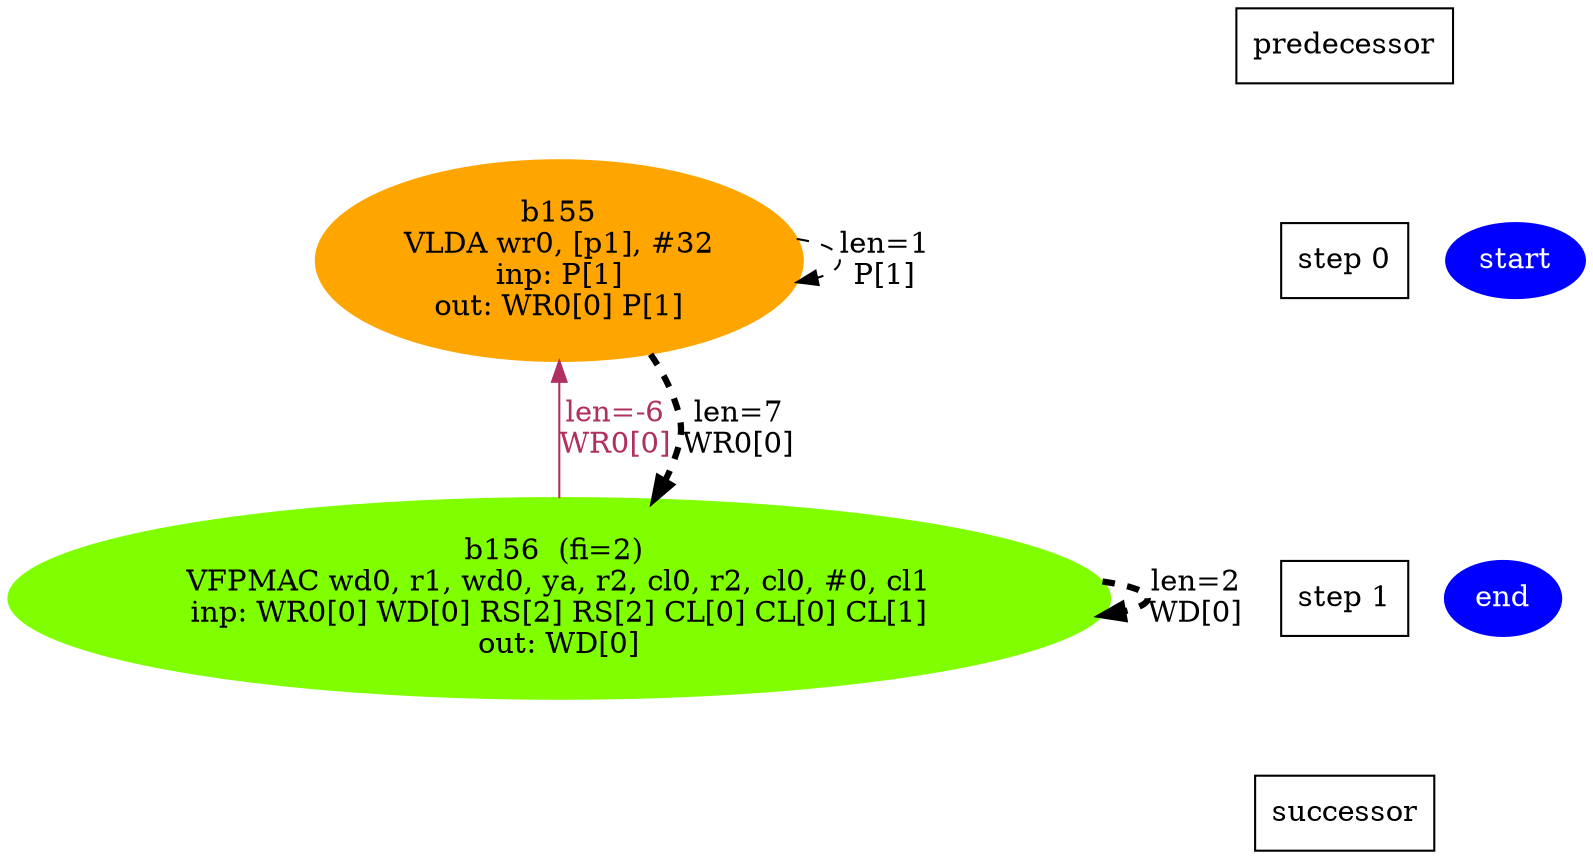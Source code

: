 digraph N {
 b155[color=orange,fontcolor=black,style=filled,label="b155\nVLDA wr0, [p1], #32\ninp: P[1]\nout: WR0[0] P[1]"];  {rank=same; S0;  b155;}
 b156[color=chartreuse,fontcolor=black,style=filled,label="b156  (fi=2) \nVFPMAC wd0, r1, wd0, ya, r2, cl0, r2, cl0, #0, cl1\ninp: WR0[0] WD[0] RS[2] RS[2] CL[0] CL[0] CL[1]\nout: WD[0]"];  {rank=same; S1;  b156;}
 start [color=blue,fontcolor=white,style=filled,label="start"];  {rank=same; S0;  start;}
 end [color=blue,fontcolor=white,style=filled,label="end"];  {rank=same; S1;  end;}
   b155 -> b156 [color=maroon,fontcolor=maroon,label="len=-6\nWR0[0]",weight=1000,dir=back];
   b155 -> b156 [color=black,fontcolor=black,penwidth=3,style=dashed,label="len=7\nWR0[0]"];
   b155 -> b155 [color=black,fontcolor=black,style=dashed,label="len=1\nP[1]"];
   b156 -> b156 [color=black,fontcolor=black,penwidth=3,style=dashed,label="len=2\nWD[0]"];
  Sm1 [label="predecessor",shape=box];
  S0 [label="step 0",shape=box];
  Sm1 -> S0[style=invis,weight=9000];
  S1 [label="step 1",shape=box];
  S0 -> S1[style=invis,weight=9000];
  S2 [label="successor",shape=box];
  S1 -> S2[style=invis,weight=9000];
}
